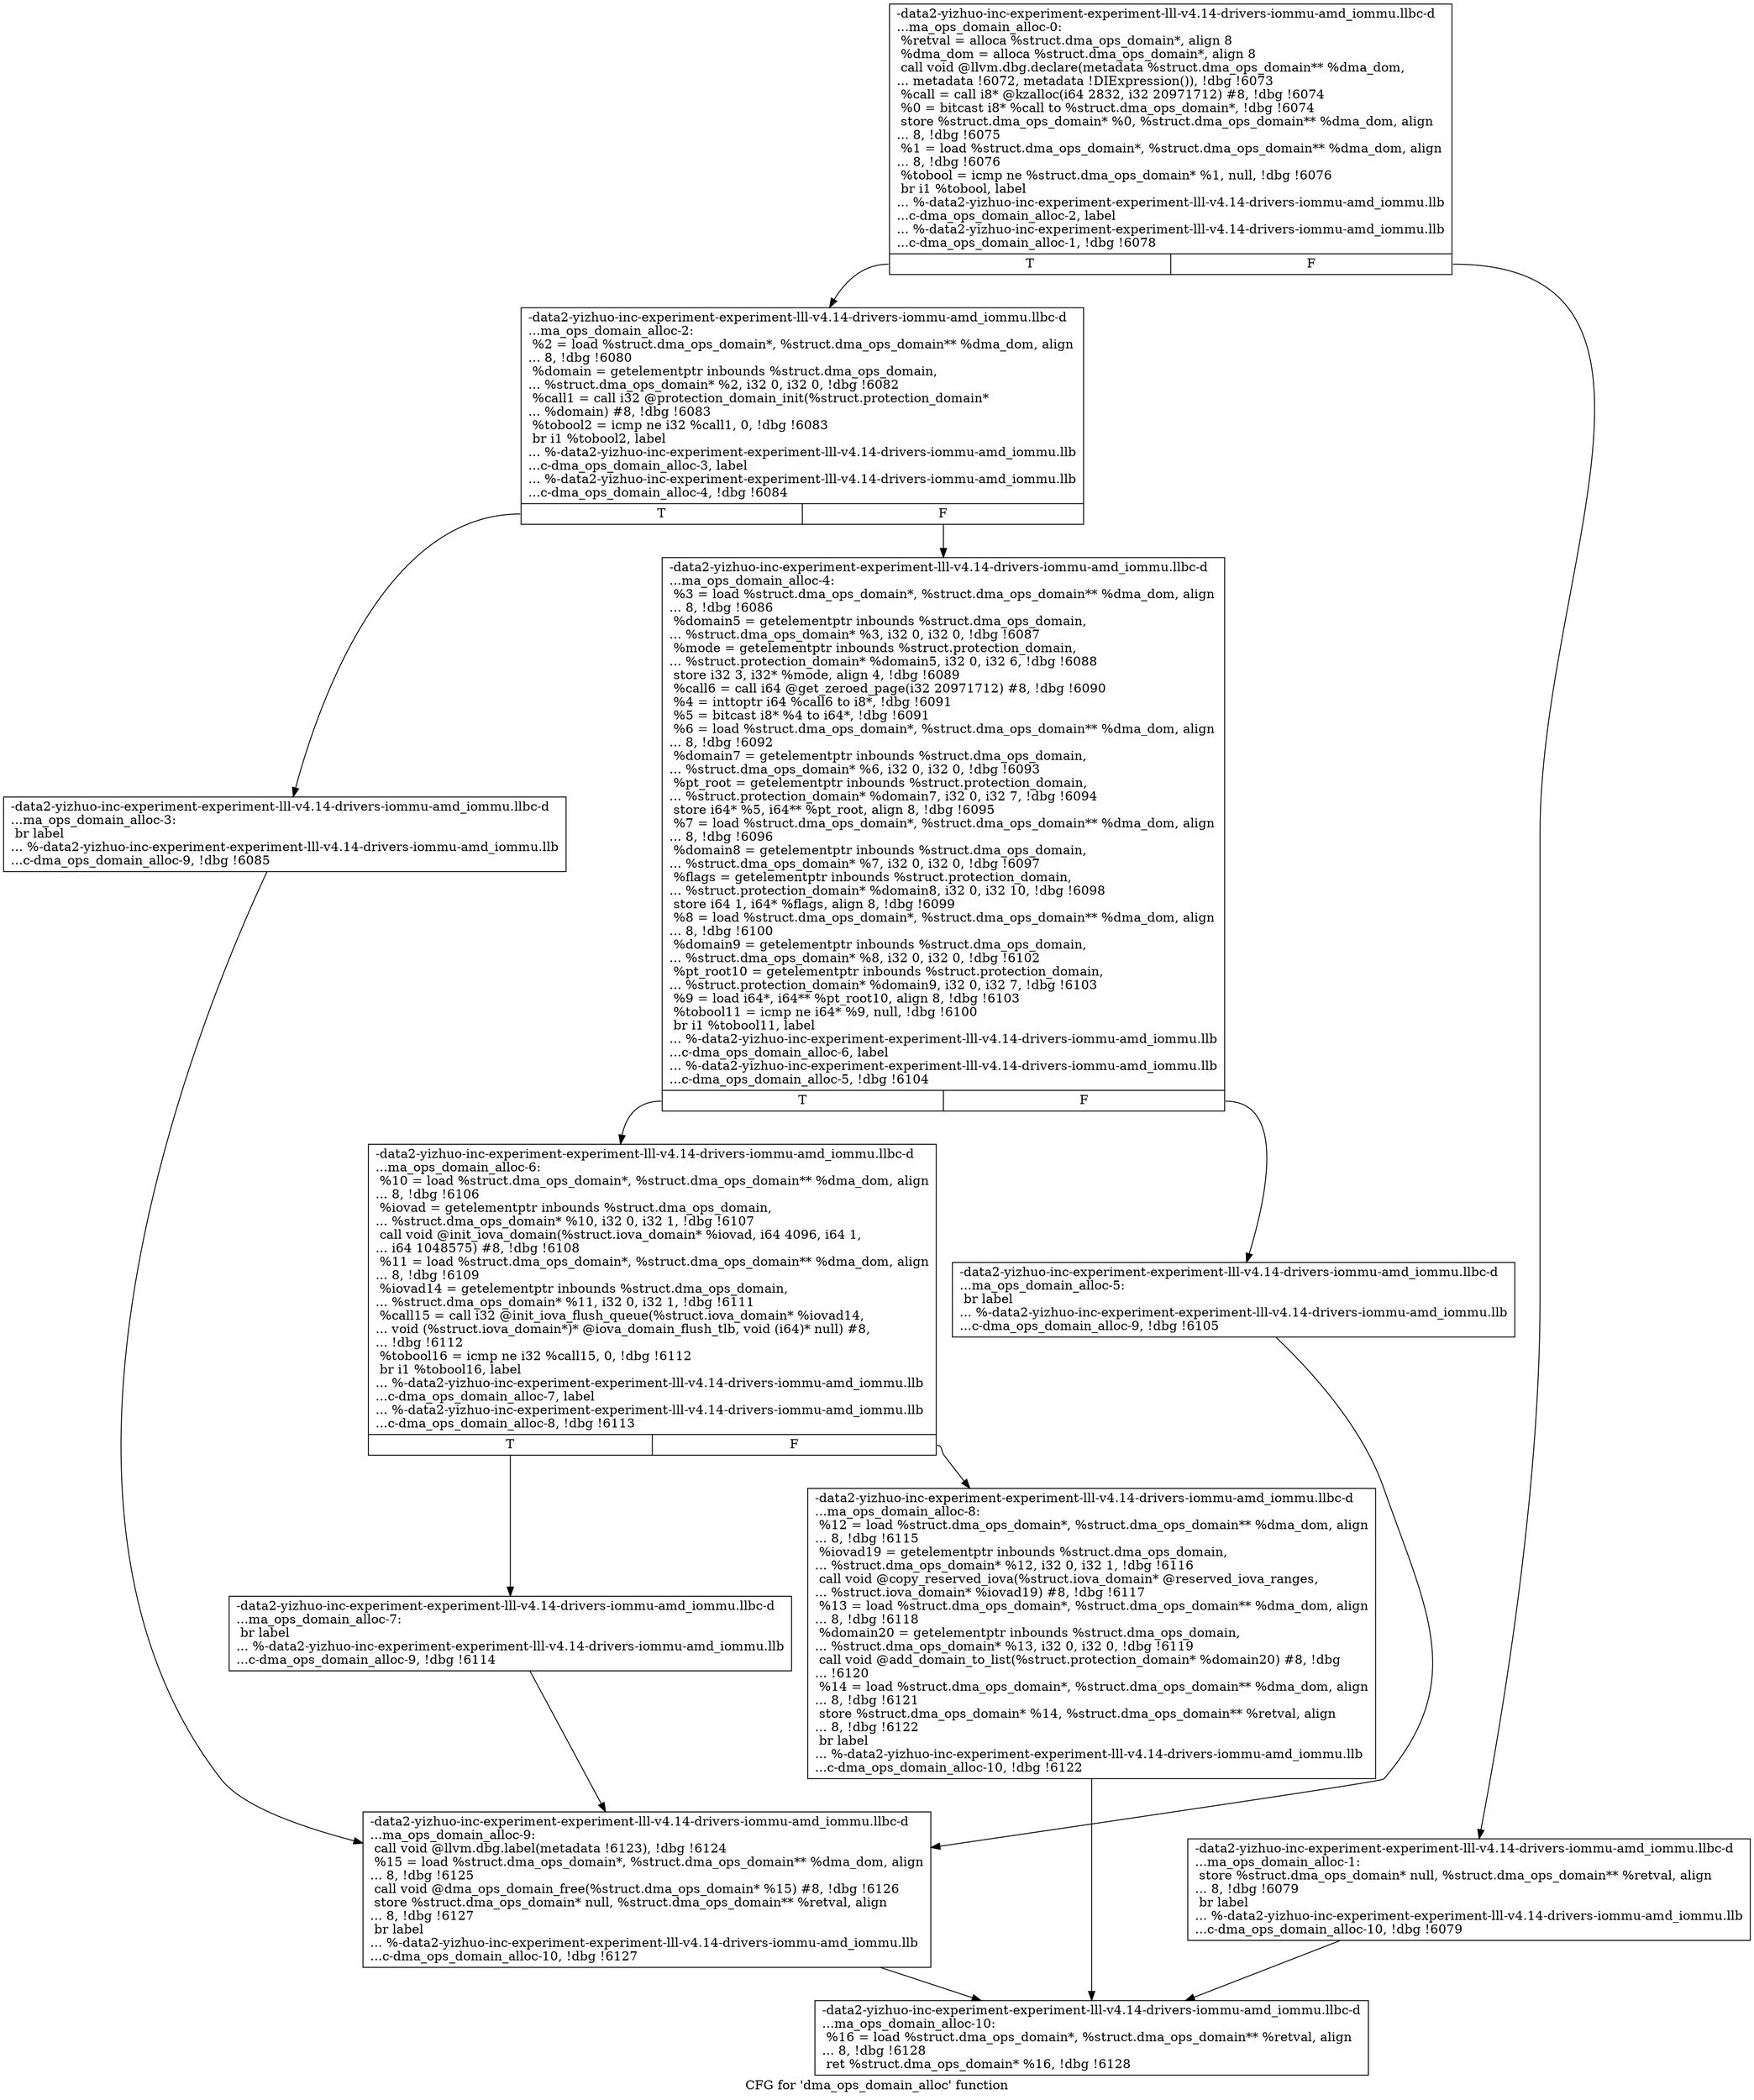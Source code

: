 digraph "CFG for 'dma_ops_domain_alloc' function" {
	label="CFG for 'dma_ops_domain_alloc' function";

	Node0x561b94762f70 [shape=record,label="{-data2-yizhuo-inc-experiment-experiment-lll-v4.14-drivers-iommu-amd_iommu.llbc-d\l...ma_ops_domain_alloc-0:\l  %retval = alloca %struct.dma_ops_domain*, align 8\l  %dma_dom = alloca %struct.dma_ops_domain*, align 8\l  call void @llvm.dbg.declare(metadata %struct.dma_ops_domain** %dma_dom,\l... metadata !6072, metadata !DIExpression()), !dbg !6073\l  %call = call i8* @kzalloc(i64 2832, i32 20971712) #8, !dbg !6074\l  %0 = bitcast i8* %call to %struct.dma_ops_domain*, !dbg !6074\l  store %struct.dma_ops_domain* %0, %struct.dma_ops_domain** %dma_dom, align\l... 8, !dbg !6075\l  %1 = load %struct.dma_ops_domain*, %struct.dma_ops_domain** %dma_dom, align\l... 8, !dbg !6076\l  %tobool = icmp ne %struct.dma_ops_domain* %1, null, !dbg !6076\l  br i1 %tobool, label\l... %-data2-yizhuo-inc-experiment-experiment-lll-v4.14-drivers-iommu-amd_iommu.llb\l...c-dma_ops_domain_alloc-2, label\l... %-data2-yizhuo-inc-experiment-experiment-lll-v4.14-drivers-iommu-amd_iommu.llb\l...c-dma_ops_domain_alloc-1, !dbg !6078\l|{<s0>T|<s1>F}}"];
	Node0x561b94762f70:s0 -> Node0x561b94765680;
	Node0x561b94762f70:s1 -> Node0x561b9450f900;
	Node0x561b9450f900 [shape=record,label="{-data2-yizhuo-inc-experiment-experiment-lll-v4.14-drivers-iommu-amd_iommu.llbc-d\l...ma_ops_domain_alloc-1: \l  store %struct.dma_ops_domain* null, %struct.dma_ops_domain** %retval, align\l... 8, !dbg !6079\l  br label\l... %-data2-yizhuo-inc-experiment-experiment-lll-v4.14-drivers-iommu-amd_iommu.llb\l...c-dma_ops_domain_alloc-10, !dbg !6079\l}"];
	Node0x561b9450f900 -> Node0x561b94765900;
	Node0x561b94765680 [shape=record,label="{-data2-yizhuo-inc-experiment-experiment-lll-v4.14-drivers-iommu-amd_iommu.llbc-d\l...ma_ops_domain_alloc-2: \l  %2 = load %struct.dma_ops_domain*, %struct.dma_ops_domain** %dma_dom, align\l... 8, !dbg !6080\l  %domain = getelementptr inbounds %struct.dma_ops_domain,\l... %struct.dma_ops_domain* %2, i32 0, i32 0, !dbg !6082\l  %call1 = call i32 @protection_domain_init(%struct.protection_domain*\l... %domain) #8, !dbg !6083\l  %tobool2 = icmp ne i32 %call1, 0, !dbg !6083\l  br i1 %tobool2, label\l... %-data2-yizhuo-inc-experiment-experiment-lll-v4.14-drivers-iommu-amd_iommu.llb\l...c-dma_ops_domain_alloc-3, label\l... %-data2-yizhuo-inc-experiment-experiment-lll-v4.14-drivers-iommu-amd_iommu.llb\l...c-dma_ops_domain_alloc-4, !dbg !6084\l|{<s0>T|<s1>F}}"];
	Node0x561b94765680:s0 -> Node0x561b947656d0;
	Node0x561b94765680:s1 -> Node0x561b94765720;
	Node0x561b947656d0 [shape=record,label="{-data2-yizhuo-inc-experiment-experiment-lll-v4.14-drivers-iommu-amd_iommu.llbc-d\l...ma_ops_domain_alloc-3: \l  br label\l... %-data2-yizhuo-inc-experiment-experiment-lll-v4.14-drivers-iommu-amd_iommu.llb\l...c-dma_ops_domain_alloc-9, !dbg !6085\l}"];
	Node0x561b947656d0 -> Node0x561b947658b0;
	Node0x561b94765720 [shape=record,label="{-data2-yizhuo-inc-experiment-experiment-lll-v4.14-drivers-iommu-amd_iommu.llbc-d\l...ma_ops_domain_alloc-4: \l  %3 = load %struct.dma_ops_domain*, %struct.dma_ops_domain** %dma_dom, align\l... 8, !dbg !6086\l  %domain5 = getelementptr inbounds %struct.dma_ops_domain,\l... %struct.dma_ops_domain* %3, i32 0, i32 0, !dbg !6087\l  %mode = getelementptr inbounds %struct.protection_domain,\l... %struct.protection_domain* %domain5, i32 0, i32 6, !dbg !6088\l  store i32 3, i32* %mode, align 4, !dbg !6089\l  %call6 = call i64 @get_zeroed_page(i32 20971712) #8, !dbg !6090\l  %4 = inttoptr i64 %call6 to i8*, !dbg !6091\l  %5 = bitcast i8* %4 to i64*, !dbg !6091\l  %6 = load %struct.dma_ops_domain*, %struct.dma_ops_domain** %dma_dom, align\l... 8, !dbg !6092\l  %domain7 = getelementptr inbounds %struct.dma_ops_domain,\l... %struct.dma_ops_domain* %6, i32 0, i32 0, !dbg !6093\l  %pt_root = getelementptr inbounds %struct.protection_domain,\l... %struct.protection_domain* %domain7, i32 0, i32 7, !dbg !6094\l  store i64* %5, i64** %pt_root, align 8, !dbg !6095\l  %7 = load %struct.dma_ops_domain*, %struct.dma_ops_domain** %dma_dom, align\l... 8, !dbg !6096\l  %domain8 = getelementptr inbounds %struct.dma_ops_domain,\l... %struct.dma_ops_domain* %7, i32 0, i32 0, !dbg !6097\l  %flags = getelementptr inbounds %struct.protection_domain,\l... %struct.protection_domain* %domain8, i32 0, i32 10, !dbg !6098\l  store i64 1, i64* %flags, align 8, !dbg !6099\l  %8 = load %struct.dma_ops_domain*, %struct.dma_ops_domain** %dma_dom, align\l... 8, !dbg !6100\l  %domain9 = getelementptr inbounds %struct.dma_ops_domain,\l... %struct.dma_ops_domain* %8, i32 0, i32 0, !dbg !6102\l  %pt_root10 = getelementptr inbounds %struct.protection_domain,\l... %struct.protection_domain* %domain9, i32 0, i32 7, !dbg !6103\l  %9 = load i64*, i64** %pt_root10, align 8, !dbg !6103\l  %tobool11 = icmp ne i64* %9, null, !dbg !6100\l  br i1 %tobool11, label\l... %-data2-yizhuo-inc-experiment-experiment-lll-v4.14-drivers-iommu-amd_iommu.llb\l...c-dma_ops_domain_alloc-6, label\l... %-data2-yizhuo-inc-experiment-experiment-lll-v4.14-drivers-iommu-amd_iommu.llb\l...c-dma_ops_domain_alloc-5, !dbg !6104\l|{<s0>T|<s1>F}}"];
	Node0x561b94765720:s0 -> Node0x561b947657c0;
	Node0x561b94765720:s1 -> Node0x561b94765770;
	Node0x561b94765770 [shape=record,label="{-data2-yizhuo-inc-experiment-experiment-lll-v4.14-drivers-iommu-amd_iommu.llbc-d\l...ma_ops_domain_alloc-5: \l  br label\l... %-data2-yizhuo-inc-experiment-experiment-lll-v4.14-drivers-iommu-amd_iommu.llb\l...c-dma_ops_domain_alloc-9, !dbg !6105\l}"];
	Node0x561b94765770 -> Node0x561b947658b0;
	Node0x561b947657c0 [shape=record,label="{-data2-yizhuo-inc-experiment-experiment-lll-v4.14-drivers-iommu-amd_iommu.llbc-d\l...ma_ops_domain_alloc-6: \l  %10 = load %struct.dma_ops_domain*, %struct.dma_ops_domain** %dma_dom, align\l... 8, !dbg !6106\l  %iovad = getelementptr inbounds %struct.dma_ops_domain,\l... %struct.dma_ops_domain* %10, i32 0, i32 1, !dbg !6107\l  call void @init_iova_domain(%struct.iova_domain* %iovad, i64 4096, i64 1,\l... i64 1048575) #8, !dbg !6108\l  %11 = load %struct.dma_ops_domain*, %struct.dma_ops_domain** %dma_dom, align\l... 8, !dbg !6109\l  %iovad14 = getelementptr inbounds %struct.dma_ops_domain,\l... %struct.dma_ops_domain* %11, i32 0, i32 1, !dbg !6111\l  %call15 = call i32 @init_iova_flush_queue(%struct.iova_domain* %iovad14,\l... void (%struct.iova_domain*)* @iova_domain_flush_tlb, void (i64)* null) #8,\l... !dbg !6112\l  %tobool16 = icmp ne i32 %call15, 0, !dbg !6112\l  br i1 %tobool16, label\l... %-data2-yizhuo-inc-experiment-experiment-lll-v4.14-drivers-iommu-amd_iommu.llb\l...c-dma_ops_domain_alloc-7, label\l... %-data2-yizhuo-inc-experiment-experiment-lll-v4.14-drivers-iommu-amd_iommu.llb\l...c-dma_ops_domain_alloc-8, !dbg !6113\l|{<s0>T|<s1>F}}"];
	Node0x561b947657c0:s0 -> Node0x561b94765810;
	Node0x561b947657c0:s1 -> Node0x561b94765860;
	Node0x561b94765810 [shape=record,label="{-data2-yizhuo-inc-experiment-experiment-lll-v4.14-drivers-iommu-amd_iommu.llbc-d\l...ma_ops_domain_alloc-7: \l  br label\l... %-data2-yizhuo-inc-experiment-experiment-lll-v4.14-drivers-iommu-amd_iommu.llb\l...c-dma_ops_domain_alloc-9, !dbg !6114\l}"];
	Node0x561b94765810 -> Node0x561b947658b0;
	Node0x561b94765860 [shape=record,label="{-data2-yizhuo-inc-experiment-experiment-lll-v4.14-drivers-iommu-amd_iommu.llbc-d\l...ma_ops_domain_alloc-8: \l  %12 = load %struct.dma_ops_domain*, %struct.dma_ops_domain** %dma_dom, align\l... 8, !dbg !6115\l  %iovad19 = getelementptr inbounds %struct.dma_ops_domain,\l... %struct.dma_ops_domain* %12, i32 0, i32 1, !dbg !6116\l  call void @copy_reserved_iova(%struct.iova_domain* @reserved_iova_ranges,\l... %struct.iova_domain* %iovad19) #8, !dbg !6117\l  %13 = load %struct.dma_ops_domain*, %struct.dma_ops_domain** %dma_dom, align\l... 8, !dbg !6118\l  %domain20 = getelementptr inbounds %struct.dma_ops_domain,\l... %struct.dma_ops_domain* %13, i32 0, i32 0, !dbg !6119\l  call void @add_domain_to_list(%struct.protection_domain* %domain20) #8, !dbg\l... !6120\l  %14 = load %struct.dma_ops_domain*, %struct.dma_ops_domain** %dma_dom, align\l... 8, !dbg !6121\l  store %struct.dma_ops_domain* %14, %struct.dma_ops_domain** %retval, align\l... 8, !dbg !6122\l  br label\l... %-data2-yizhuo-inc-experiment-experiment-lll-v4.14-drivers-iommu-amd_iommu.llb\l...c-dma_ops_domain_alloc-10, !dbg !6122\l}"];
	Node0x561b94765860 -> Node0x561b94765900;
	Node0x561b947658b0 [shape=record,label="{-data2-yizhuo-inc-experiment-experiment-lll-v4.14-drivers-iommu-amd_iommu.llbc-d\l...ma_ops_domain_alloc-9: \l  call void @llvm.dbg.label(metadata !6123), !dbg !6124\l  %15 = load %struct.dma_ops_domain*, %struct.dma_ops_domain** %dma_dom, align\l... 8, !dbg !6125\l  call void @dma_ops_domain_free(%struct.dma_ops_domain* %15) #8, !dbg !6126\l  store %struct.dma_ops_domain* null, %struct.dma_ops_domain** %retval, align\l... 8, !dbg !6127\l  br label\l... %-data2-yizhuo-inc-experiment-experiment-lll-v4.14-drivers-iommu-amd_iommu.llb\l...c-dma_ops_domain_alloc-10, !dbg !6127\l}"];
	Node0x561b947658b0 -> Node0x561b94765900;
	Node0x561b94765900 [shape=record,label="{-data2-yizhuo-inc-experiment-experiment-lll-v4.14-drivers-iommu-amd_iommu.llbc-d\l...ma_ops_domain_alloc-10: \l  %16 = load %struct.dma_ops_domain*, %struct.dma_ops_domain** %retval, align\l... 8, !dbg !6128\l  ret %struct.dma_ops_domain* %16, !dbg !6128\l}"];
}
